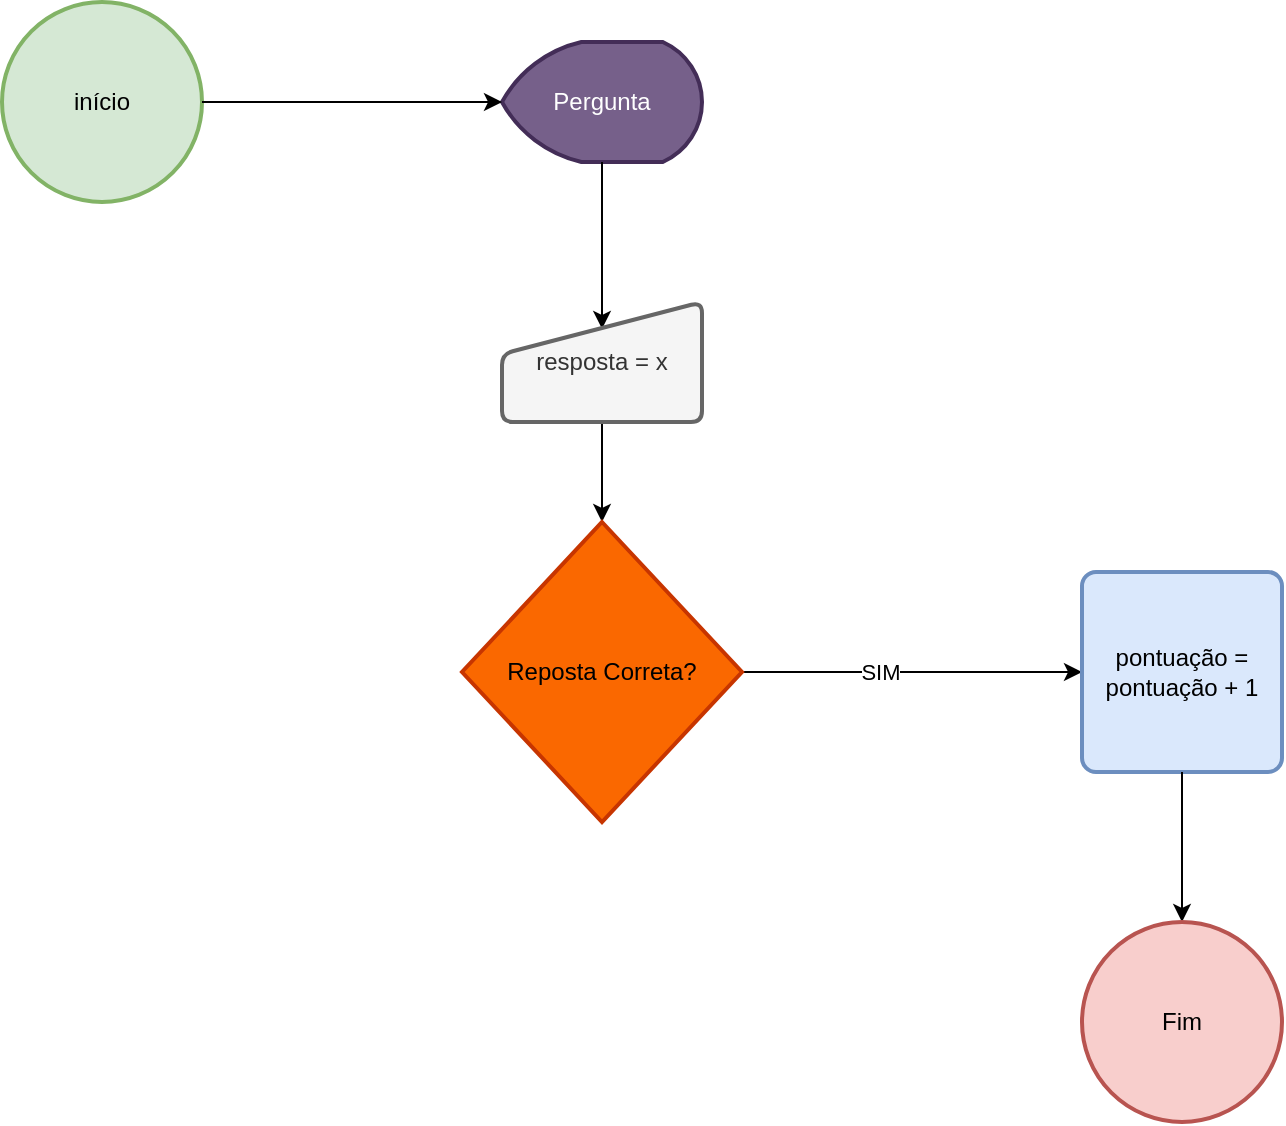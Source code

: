 <mxfile version="22.1.5" type="device">
  <diagram name="Página-1" id="6XQhJDmW0wMe4H2zy8X8">
    <mxGraphModel dx="956" dy="547" grid="1" gridSize="10" guides="1" tooltips="1" connect="1" arrows="1" fold="1" page="1" pageScale="1" pageWidth="827" pageHeight="1169" math="0" shadow="0">
      <root>
        <mxCell id="0" />
        <mxCell id="1" parent="0" />
        <mxCell id="UIk3fBwPadDsPoJXJiuA-1" value="início" style="strokeWidth=2;html=1;shape=mxgraph.flowchart.start_2;whiteSpace=wrap;fillColor=#d5e8d4;strokeColor=#82b366;" vertex="1" parent="1">
          <mxGeometry x="40" y="40" width="100" height="100" as="geometry" />
        </mxCell>
        <mxCell id="UIk3fBwPadDsPoJXJiuA-2" value="Pergunta" style="strokeWidth=2;html=1;shape=mxgraph.flowchart.display;whiteSpace=wrap;fillColor=#76608a;fontColor=#ffffff;strokeColor=#432D57;" vertex="1" parent="1">
          <mxGeometry x="290" y="60" width="100" height="60" as="geometry" />
        </mxCell>
        <mxCell id="UIk3fBwPadDsPoJXJiuA-3" style="edgeStyle=orthogonalEdgeStyle;rounded=0;orthogonalLoop=1;jettySize=auto;html=1;entryX=0;entryY=0.5;entryDx=0;entryDy=0;entryPerimeter=0;" edge="1" parent="1" source="UIk3fBwPadDsPoJXJiuA-1" target="UIk3fBwPadDsPoJXJiuA-2">
          <mxGeometry relative="1" as="geometry" />
        </mxCell>
        <mxCell id="UIk3fBwPadDsPoJXJiuA-5" style="edgeStyle=orthogonalEdgeStyle;rounded=0;orthogonalLoop=1;jettySize=auto;html=1;entryX=0.5;entryY=0.224;entryDx=0;entryDy=0;entryPerimeter=0;" edge="1" parent="1" source="UIk3fBwPadDsPoJXJiuA-2" target="UIk3fBwPadDsPoJXJiuA-6">
          <mxGeometry relative="1" as="geometry">
            <mxPoint x="312" y="262" as="targetPoint" />
          </mxGeometry>
        </mxCell>
        <mxCell id="UIk3fBwPadDsPoJXJiuA-9" style="edgeStyle=orthogonalEdgeStyle;rounded=0;orthogonalLoop=1;jettySize=auto;html=1;" edge="1" parent="1" source="UIk3fBwPadDsPoJXJiuA-6" target="UIk3fBwPadDsPoJXJiuA-8">
          <mxGeometry relative="1" as="geometry" />
        </mxCell>
        <mxCell id="UIk3fBwPadDsPoJXJiuA-6" value="resposta = x" style="html=1;strokeWidth=2;shape=manualInput;whiteSpace=wrap;rounded=1;size=26;arcSize=11;fillColor=#f5f5f5;fontColor=#333333;strokeColor=#666666;" vertex="1" parent="1">
          <mxGeometry x="290" y="190" width="100" height="60" as="geometry" />
        </mxCell>
        <mxCell id="UIk3fBwPadDsPoJXJiuA-12" style="edgeStyle=orthogonalEdgeStyle;rounded=0;orthogonalLoop=1;jettySize=auto;html=1;entryX=0;entryY=0.5;entryDx=0;entryDy=0;" edge="1" parent="1" source="UIk3fBwPadDsPoJXJiuA-8" target="UIk3fBwPadDsPoJXJiuA-11">
          <mxGeometry relative="1" as="geometry" />
        </mxCell>
        <mxCell id="UIk3fBwPadDsPoJXJiuA-13" value="SIM" style="edgeLabel;html=1;align=center;verticalAlign=middle;resizable=0;points=[];" vertex="1" connectable="0" parent="UIk3fBwPadDsPoJXJiuA-12">
          <mxGeometry x="-0.194" relative="1" as="geometry">
            <mxPoint as="offset" />
          </mxGeometry>
        </mxCell>
        <mxCell id="UIk3fBwPadDsPoJXJiuA-8" value="Reposta Correta?" style="strokeWidth=2;html=1;shape=mxgraph.flowchart.decision;whiteSpace=wrap;fillColor=#fa6800;fontColor=#000000;strokeColor=#C73500;" vertex="1" parent="1">
          <mxGeometry x="270" y="300" width="140" height="150" as="geometry" />
        </mxCell>
        <mxCell id="UIk3fBwPadDsPoJXJiuA-11" value="pontuação = pontuação + 1" style="rounded=1;whiteSpace=wrap;html=1;absoluteArcSize=1;arcSize=14;strokeWidth=2;fillColor=#dae8fc;strokeColor=#6c8ebf;" vertex="1" parent="1">
          <mxGeometry x="580" y="325" width="100" height="100" as="geometry" />
        </mxCell>
        <mxCell id="UIk3fBwPadDsPoJXJiuA-17" style="edgeStyle=orthogonalEdgeStyle;rounded=0;orthogonalLoop=1;jettySize=auto;html=1;entryX=0.5;entryY=0;entryDx=0;entryDy=0;entryPerimeter=0;" edge="1" parent="1" source="UIk3fBwPadDsPoJXJiuA-11" target="UIk3fBwPadDsPoJXJiuA-18">
          <mxGeometry relative="1" as="geometry">
            <mxPoint x="630" y="490" as="targetPoint" />
          </mxGeometry>
        </mxCell>
        <mxCell id="UIk3fBwPadDsPoJXJiuA-18" value="Fim" style="strokeWidth=2;html=1;shape=mxgraph.flowchart.start_2;whiteSpace=wrap;fillColor=#f8cecc;strokeColor=#b85450;" vertex="1" parent="1">
          <mxGeometry x="580" y="500" width="100" height="100" as="geometry" />
        </mxCell>
      </root>
    </mxGraphModel>
  </diagram>
</mxfile>
